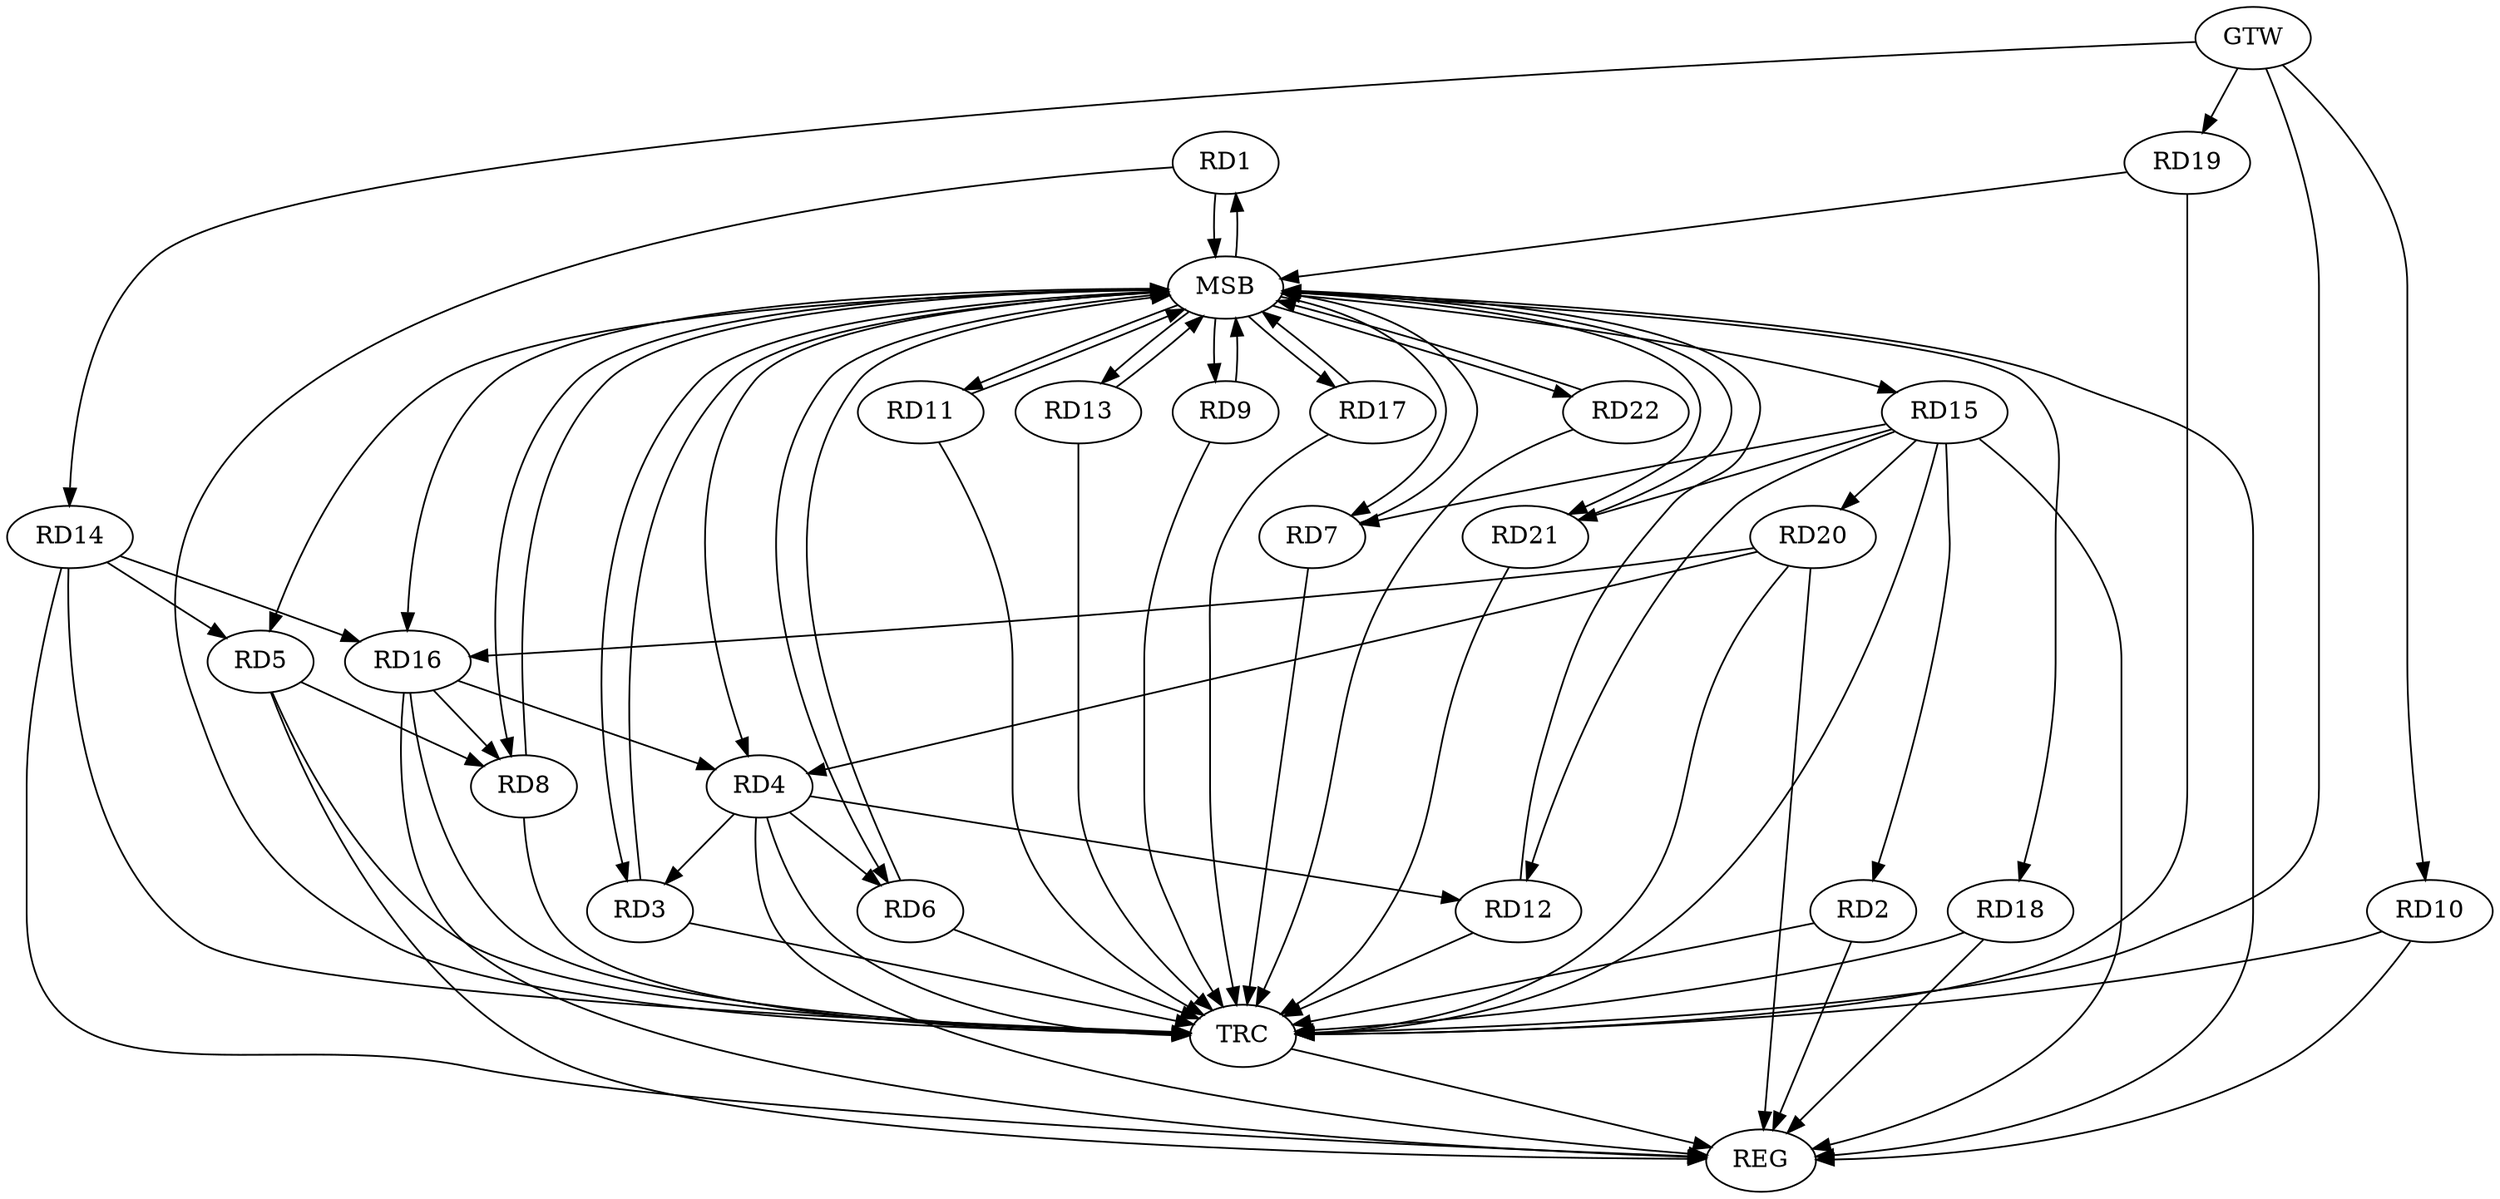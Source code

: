 strict digraph G {
  RD1 [ label="RD1" ];
  RD2 [ label="RD2" ];
  RD3 [ label="RD3" ];
  RD4 [ label="RD4" ];
  RD5 [ label="RD5" ];
  RD6 [ label="RD6" ];
  RD7 [ label="RD7" ];
  RD8 [ label="RD8" ];
  RD9 [ label="RD9" ];
  RD10 [ label="RD10" ];
  RD11 [ label="RD11" ];
  RD12 [ label="RD12" ];
  RD13 [ label="RD13" ];
  RD14 [ label="RD14" ];
  RD15 [ label="RD15" ];
  RD16 [ label="RD16" ];
  RD17 [ label="RD17" ];
  RD18 [ label="RD18" ];
  RD19 [ label="RD19" ];
  RD20 [ label="RD20" ];
  RD21 [ label="RD21" ];
  RD22 [ label="RD22" ];
  GTW [ label="GTW" ];
  REG [ label="REG" ];
  MSB [ label="MSB" ];
  TRC [ label="TRC" ];
  RD15 -> RD2;
  RD4 -> RD3;
  RD4 -> RD6;
  RD4 -> RD12;
  RD16 -> RD4;
  RD20 -> RD4;
  RD5 -> RD8;
  RD14 -> RD5;
  RD15 -> RD7;
  RD16 -> RD8;
  RD15 -> RD12;
  RD14 -> RD16;
  RD15 -> RD20;
  RD15 -> RD21;
  RD20 -> RD16;
  GTW -> RD10;
  GTW -> RD14;
  GTW -> RD19;
  RD2 -> REG;
  RD4 -> REG;
  RD5 -> REG;
  RD10 -> REG;
  RD14 -> REG;
  RD15 -> REG;
  RD16 -> REG;
  RD18 -> REG;
  RD20 -> REG;
  RD1 -> MSB;
  MSB -> RD7;
  MSB -> REG;
  RD3 -> MSB;
  RD6 -> MSB;
  MSB -> RD4;
  RD7 -> MSB;
  MSB -> RD16;
  RD8 -> MSB;
  MSB -> RD3;
  MSB -> RD9;
  MSB -> RD17;
  RD9 -> MSB;
  RD11 -> MSB;
  MSB -> RD1;
  MSB -> RD21;
  RD12 -> MSB;
  MSB -> RD18;
  RD13 -> MSB;
  MSB -> RD11;
  MSB -> RD15;
  RD17 -> MSB;
  MSB -> RD6;
  MSB -> RD13;
  MSB -> RD22;
  RD19 -> MSB;
  RD21 -> MSB;
  MSB -> RD8;
  RD22 -> MSB;
  MSB -> RD5;
  RD1 -> TRC;
  RD2 -> TRC;
  RD3 -> TRC;
  RD4 -> TRC;
  RD5 -> TRC;
  RD6 -> TRC;
  RD7 -> TRC;
  RD8 -> TRC;
  RD9 -> TRC;
  RD10 -> TRC;
  RD11 -> TRC;
  RD12 -> TRC;
  RD13 -> TRC;
  RD14 -> TRC;
  RD15 -> TRC;
  RD16 -> TRC;
  RD17 -> TRC;
  RD18 -> TRC;
  RD19 -> TRC;
  RD20 -> TRC;
  RD21 -> TRC;
  RD22 -> TRC;
  GTW -> TRC;
  TRC -> REG;
}
